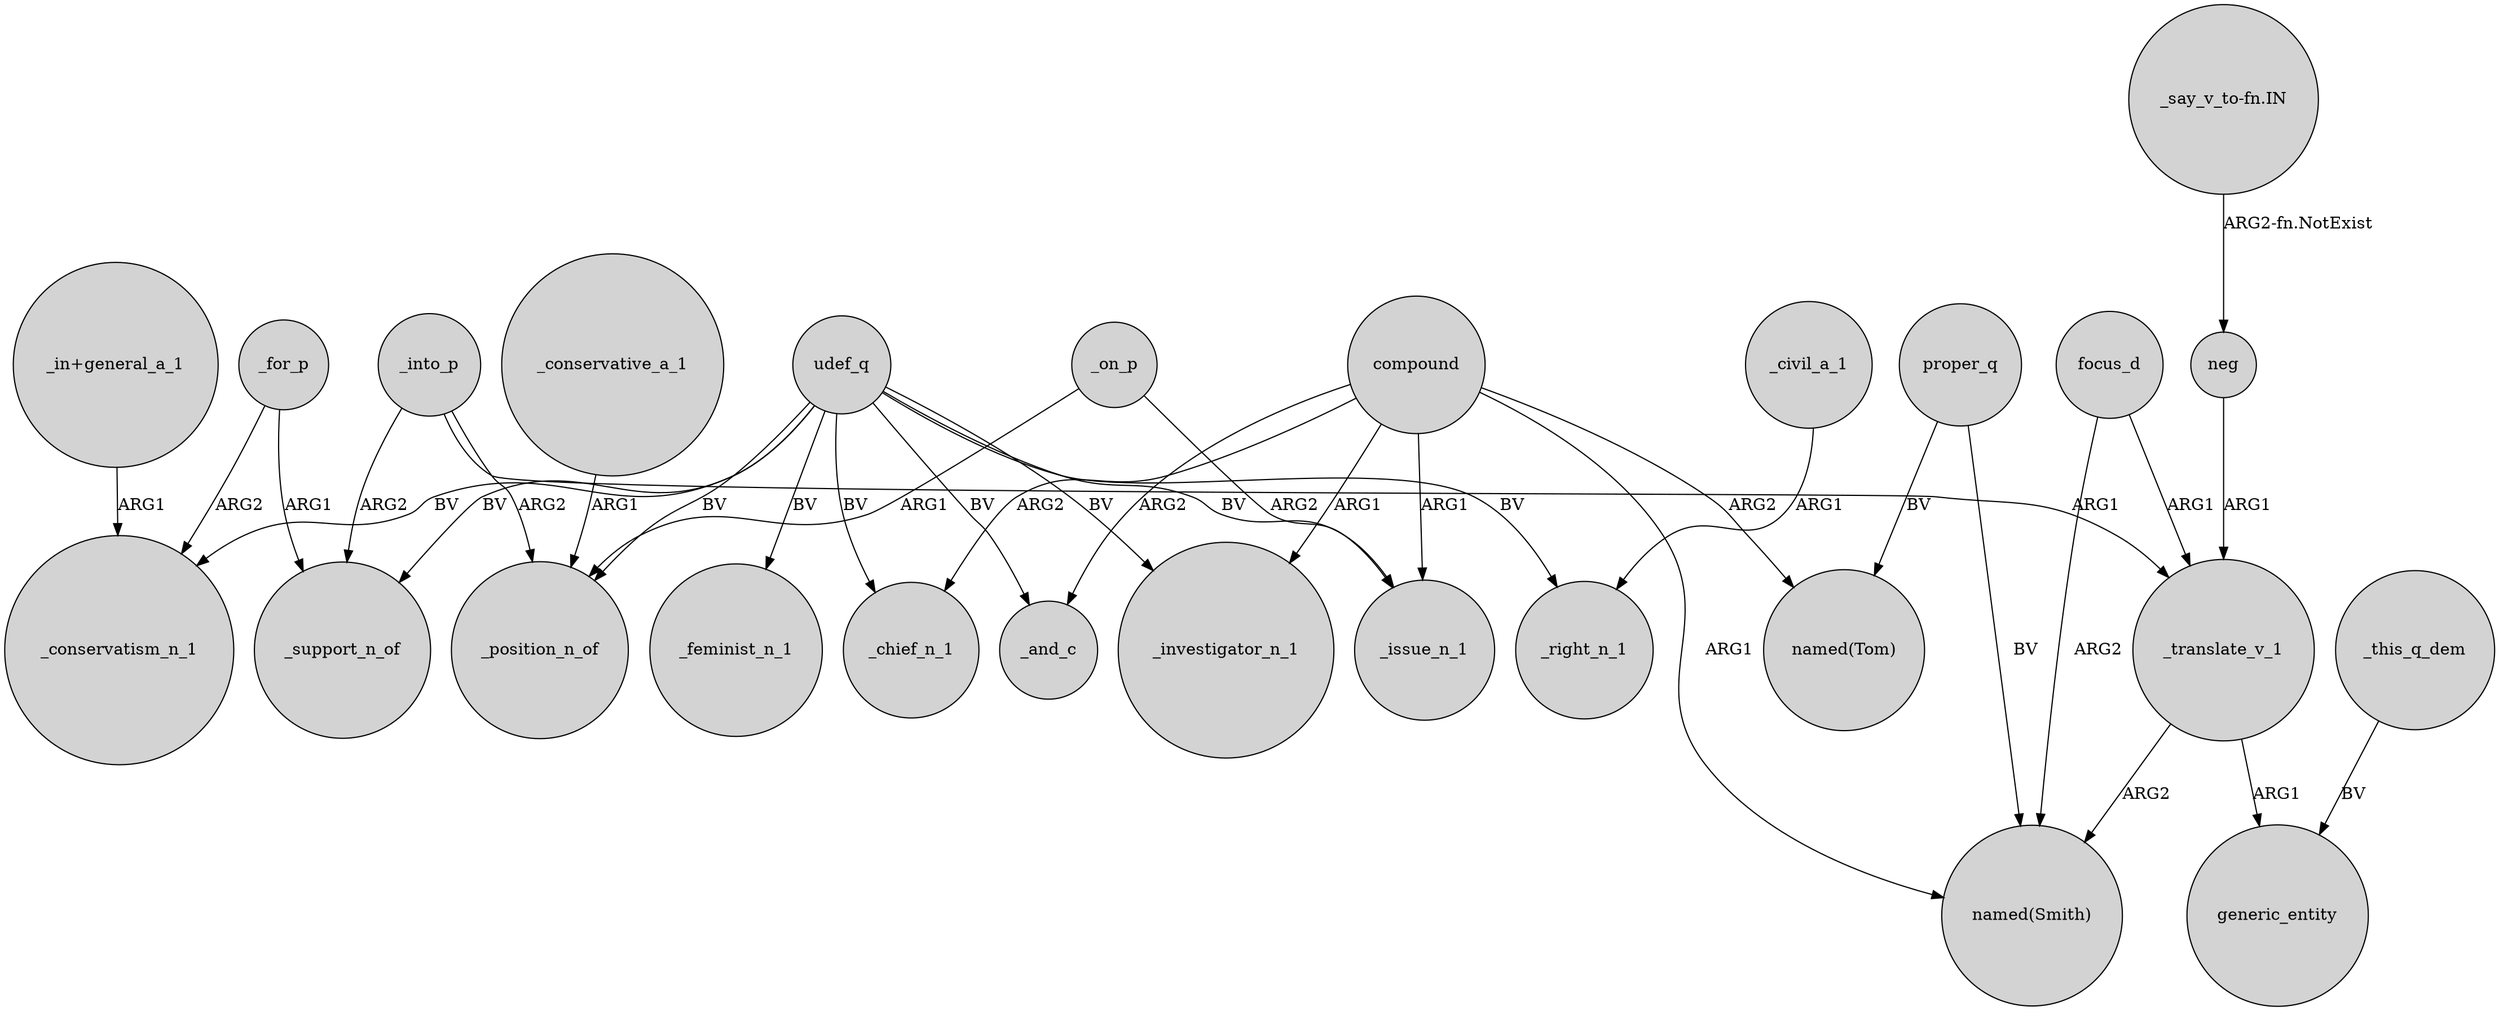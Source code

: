 digraph {
	node [shape=circle style=filled]
	_into_p -> _support_n_of [label=ARG2]
	focus_d -> "named(Smith)" [label=ARG2]
	_into_p -> _position_n_of [label=ARG2]
	_translate_v_1 -> generic_entity [label=ARG1]
	"_in+general_a_1" -> _conservatism_n_1 [label=ARG1]
	_for_p -> _conservatism_n_1 [label=ARG2]
	compound -> _chief_n_1 [label=ARG2]
	_for_p -> _support_n_of [label=ARG1]
	neg -> _translate_v_1 [label=ARG1]
	udef_q -> _feminist_n_1 [label=BV]
	_on_p -> _issue_n_1 [label=ARG2]
	compound -> _and_c [label=ARG2]
	_this_q_dem -> generic_entity [label=BV]
	udef_q -> _chief_n_1 [label=BV]
	udef_q -> _right_n_1 [label=BV]
	compound -> "named(Smith)" [label=ARG1]
	_civil_a_1 -> _right_n_1 [label=ARG1]
	udef_q -> _issue_n_1 [label=BV]
	udef_q -> _conservatism_n_1 [label=BV]
	_into_p -> _translate_v_1 [label=ARG1]
	compound -> "named(Tom)" [label=ARG2]
	compound -> _issue_n_1 [label=ARG1]
	compound -> _investigator_n_1 [label=ARG1]
	proper_q -> "named(Tom)" [label=BV]
	udef_q -> _support_n_of [label=BV]
	_translate_v_1 -> "named(Smith)" [label=ARG2]
	focus_d -> _translate_v_1 [label=ARG1]
	udef_q -> _investigator_n_1 [label=BV]
	proper_q -> "named(Smith)" [label=BV]
	udef_q -> _position_n_of [label=BV]
	udef_q -> _and_c [label=BV]
	"_say_v_to-fn.IN" -> neg [label="ARG2-fn.NotExist"]
	_conservative_a_1 -> _position_n_of [label=ARG1]
	_on_p -> _position_n_of [label=ARG1]
}
